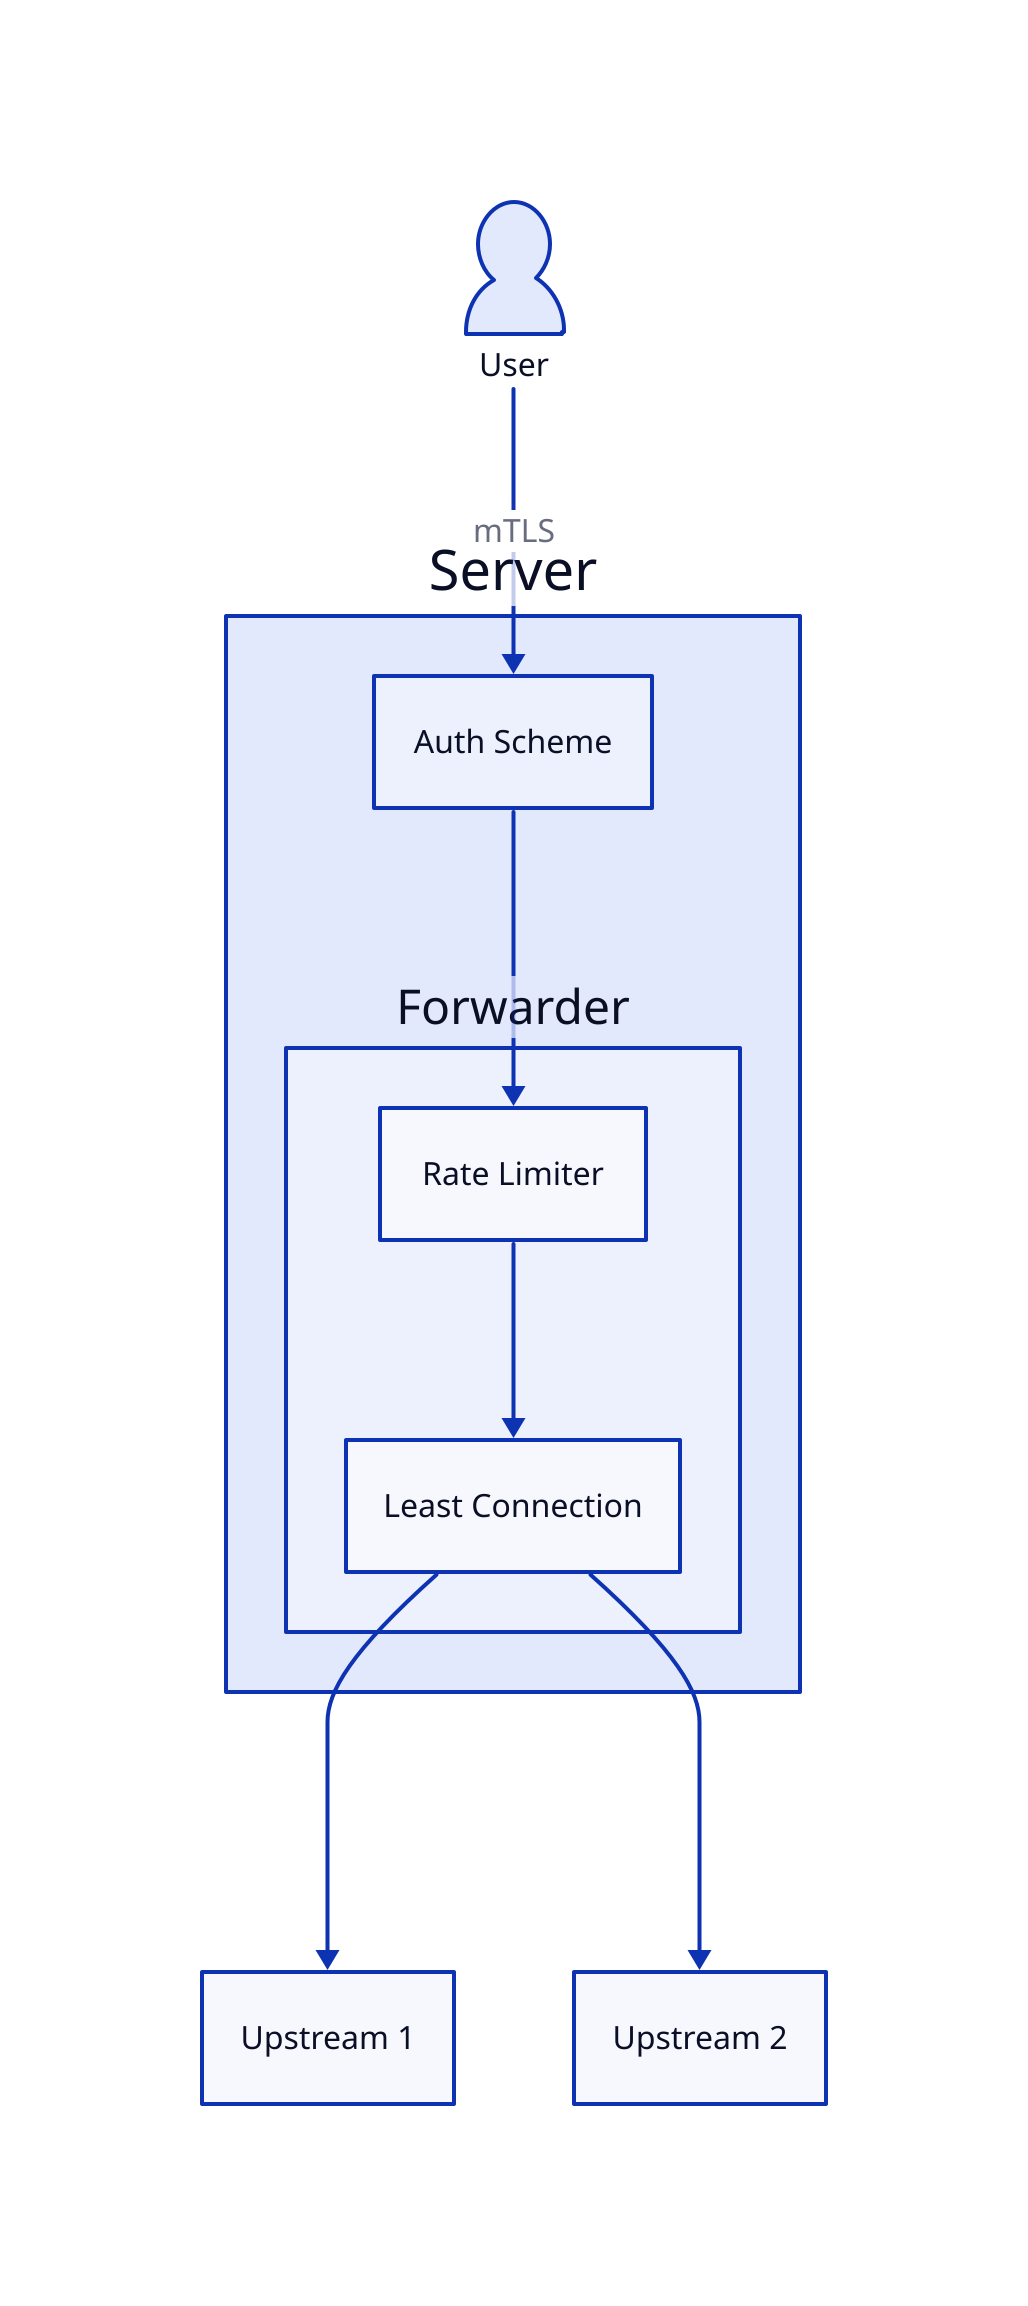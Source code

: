 server: Server {
    auth_scheme: Auth Scheme
    forwarder: Forwarder {
      rate-limiter: Rate Limiter
      least-conn: Least Connection
      rate-limiter -> least-conn
    }
    auth_scheme -> forwarder.rate-limiter
  }
  upstream1: Upstream 1
  upstream2: Upstream 2
  user: User {shape: person}
  user -> server.auth_scheme: mTLS
  server.forwarder.least-conn -> upstream1
  server.forwarder.least-conn -> upstream2
  